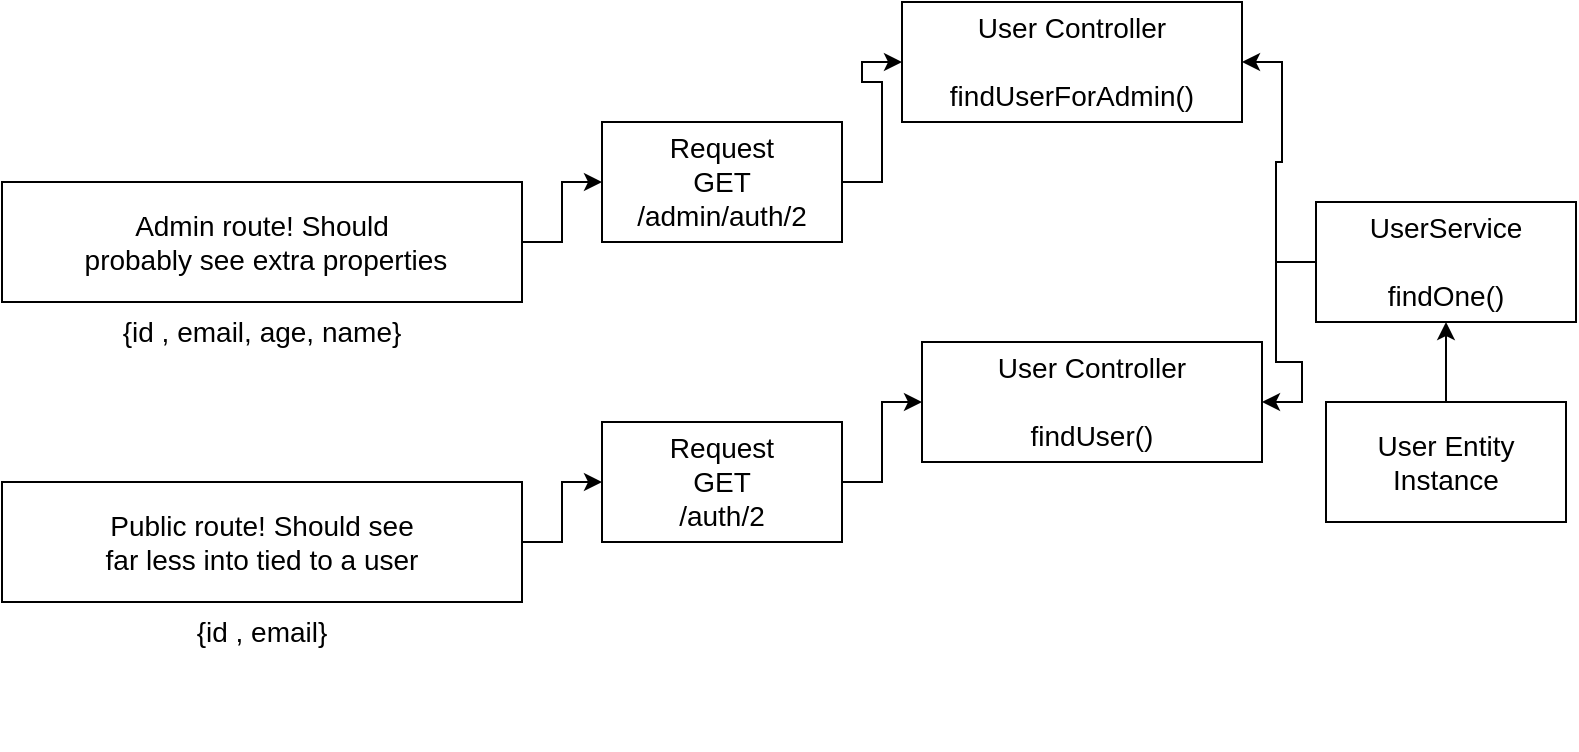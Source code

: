 <mxfile version="20.2.2" type="github">
  <diagram id="yy7V1IrCHKM3VrIjpmN8" name="페이지-1">
    <mxGraphModel dx="1038" dy="547" grid="1" gridSize="10" guides="1" tooltips="1" connect="1" arrows="1" fold="1" page="1" pageScale="1" pageWidth="827" pageHeight="1169" math="0" shadow="0">
      <root>
        <mxCell id="0" />
        <mxCell id="1" parent="0" />
        <mxCell id="KC6oDA8V-b73y0kQ5vmW-12" value="" style="edgeStyle=orthogonalEdgeStyle;rounded=0;orthogonalLoop=1;jettySize=auto;html=1;fontSize=14;" edge="1" parent="1" source="KC6oDA8V-b73y0kQ5vmW-5" target="KC6oDA8V-b73y0kQ5vmW-10">
          <mxGeometry relative="1" as="geometry" />
        </mxCell>
        <mxCell id="KC6oDA8V-b73y0kQ5vmW-5" value="&lt;span style=&quot;font-size: 14px;&quot;&gt;Admin route! Should&lt;/span&gt;&lt;br style=&quot;padding: 0px; margin: 0px; font-size: 14px;&quot;&gt;&lt;span style=&quot;font-size: 14px;&quot;&gt;&amp;nbsp;probably see extra properties&lt;/span&gt;" style="rounded=0;whiteSpace=wrap;html=1;" vertex="1" parent="1">
          <mxGeometry x="40" y="130" width="260" height="60" as="geometry" />
        </mxCell>
        <mxCell id="KC6oDA8V-b73y0kQ5vmW-7" value="{id , email, age, name}&lt;div style=&quot;padding: 0px; margin: 0px; font-size: 14px;&quot;&gt;&lt;br style=&quot;padding: 0px; margin: 0px; color: rgb(0, 0, 0); font-family: Helvetica; font-size: 14px; font-style: normal; font-variant-ligatures: normal; font-variant-caps: normal; font-weight: 400; letter-spacing: normal; orphans: 2; text-indent: 0px; text-transform: none; widows: 2; word-spacing: 0px; -webkit-text-stroke-width: 0px; background-color: rgb(248, 249, 250); text-decoration-thickness: initial; text-decoration-style: initial; text-decoration-color: initial;&quot;&gt;&#xa;&#xa;&lt;/div&gt;" style="text;whiteSpace=wrap;html=1;fontSize=14;align=center;" vertex="1" parent="1">
          <mxGeometry x="40" y="190" width="260" height="30" as="geometry" />
        </mxCell>
        <mxCell id="KC6oDA8V-b73y0kQ5vmW-13" style="edgeStyle=orthogonalEdgeStyle;rounded=0;orthogonalLoop=1;jettySize=auto;html=1;exitX=1;exitY=0.5;exitDx=0;exitDy=0;fontSize=14;" edge="1" parent="1" source="KC6oDA8V-b73y0kQ5vmW-8" target="KC6oDA8V-b73y0kQ5vmW-11">
          <mxGeometry relative="1" as="geometry" />
        </mxCell>
        <mxCell id="KC6oDA8V-b73y0kQ5vmW-8" value="&lt;span style=&quot;font-size: 14px;&quot;&gt;Public route! Should see &lt;br&gt;far less into tied to a user&lt;/span&gt;" style="rounded=0;whiteSpace=wrap;html=1;" vertex="1" parent="1">
          <mxGeometry x="40" y="280" width="260" height="60" as="geometry" />
        </mxCell>
        <mxCell id="KC6oDA8V-b73y0kQ5vmW-9" value="{id , email}&lt;div style=&quot;padding: 0px; margin: 0px; font-size: 14px;&quot;&gt;&lt;br style=&quot;padding: 0px; margin: 0px; color: rgb(0, 0, 0); font-family: Helvetica; font-size: 14px; font-style: normal; font-variant-ligatures: normal; font-variant-caps: normal; font-weight: 400; letter-spacing: normal; orphans: 2; text-indent: 0px; text-transform: none; widows: 2; word-spacing: 0px; -webkit-text-stroke-width: 0px; background-color: rgb(248, 249, 250); text-decoration-thickness: initial; text-decoration-style: initial; text-decoration-color: initial;&quot;&gt;&lt;br&gt;&lt;br&gt;&lt;/div&gt;" style="text;whiteSpace=wrap;html=1;fontSize=14;align=center;" vertex="1" parent="1">
          <mxGeometry x="40" y="340" width="260" height="30" as="geometry" />
        </mxCell>
        <mxCell id="KC6oDA8V-b73y0kQ5vmW-17" style="edgeStyle=orthogonalEdgeStyle;rounded=0;orthogonalLoop=1;jettySize=auto;html=1;exitX=1;exitY=0.5;exitDx=0;exitDy=0;entryX=0;entryY=0.5;entryDx=0;entryDy=0;fontSize=14;" edge="1" parent="1" source="KC6oDA8V-b73y0kQ5vmW-10" target="KC6oDA8V-b73y0kQ5vmW-14">
          <mxGeometry relative="1" as="geometry" />
        </mxCell>
        <mxCell id="KC6oDA8V-b73y0kQ5vmW-10" value="Request&lt;br&gt;GET&lt;br&gt;/admin/auth/2" style="rounded=0;whiteSpace=wrap;html=1;fontSize=14;" vertex="1" parent="1">
          <mxGeometry x="340" y="100" width="120" height="60" as="geometry" />
        </mxCell>
        <mxCell id="KC6oDA8V-b73y0kQ5vmW-16" style="edgeStyle=orthogonalEdgeStyle;rounded=0;orthogonalLoop=1;jettySize=auto;html=1;exitX=1;exitY=0.5;exitDx=0;exitDy=0;entryX=0;entryY=0.5;entryDx=0;entryDy=0;fontSize=14;" edge="1" parent="1" source="KC6oDA8V-b73y0kQ5vmW-11" target="KC6oDA8V-b73y0kQ5vmW-15">
          <mxGeometry relative="1" as="geometry" />
        </mxCell>
        <mxCell id="KC6oDA8V-b73y0kQ5vmW-11" value="Request&lt;br&gt;GET&lt;br&gt;/auth/2" style="rounded=0;whiteSpace=wrap;html=1;fontSize=14;" vertex="1" parent="1">
          <mxGeometry x="340" y="250" width="120" height="60" as="geometry" />
        </mxCell>
        <mxCell id="KC6oDA8V-b73y0kQ5vmW-14" value="User Controller&lt;br&gt;&lt;br&gt;findUserForAdmin()" style="rounded=0;whiteSpace=wrap;html=1;fontSize=14;" vertex="1" parent="1">
          <mxGeometry x="490" y="40" width="170" height="60" as="geometry" />
        </mxCell>
        <mxCell id="KC6oDA8V-b73y0kQ5vmW-15" value="User Controller&lt;br&gt;&lt;br&gt;findUser()" style="rounded=0;whiteSpace=wrap;html=1;fontSize=14;" vertex="1" parent="1">
          <mxGeometry x="500" y="210" width="170" height="60" as="geometry" />
        </mxCell>
        <mxCell id="KC6oDA8V-b73y0kQ5vmW-19" style="edgeStyle=orthogonalEdgeStyle;rounded=0;orthogonalLoop=1;jettySize=auto;html=1;exitX=0;exitY=0.5;exitDx=0;exitDy=0;entryX=1;entryY=0.5;entryDx=0;entryDy=0;fontSize=14;" edge="1" parent="1" source="KC6oDA8V-b73y0kQ5vmW-18" target="KC6oDA8V-b73y0kQ5vmW-14">
          <mxGeometry relative="1" as="geometry" />
        </mxCell>
        <mxCell id="KC6oDA8V-b73y0kQ5vmW-20" style="edgeStyle=orthogonalEdgeStyle;rounded=0;orthogonalLoop=1;jettySize=auto;html=1;exitX=0;exitY=0.5;exitDx=0;exitDy=0;entryX=1;entryY=0.5;entryDx=0;entryDy=0;fontSize=14;" edge="1" parent="1" source="KC6oDA8V-b73y0kQ5vmW-18" target="KC6oDA8V-b73y0kQ5vmW-15">
          <mxGeometry relative="1" as="geometry" />
        </mxCell>
        <mxCell id="KC6oDA8V-b73y0kQ5vmW-18" value="UserService&lt;br&gt;&lt;br&gt;findOne()" style="rounded=0;whiteSpace=wrap;html=1;fontSize=14;" vertex="1" parent="1">
          <mxGeometry x="697" y="140" width="130" height="60" as="geometry" />
        </mxCell>
        <mxCell id="KC6oDA8V-b73y0kQ5vmW-22" style="edgeStyle=orthogonalEdgeStyle;rounded=0;orthogonalLoop=1;jettySize=auto;html=1;exitX=0.5;exitY=0;exitDx=0;exitDy=0;entryX=0.5;entryY=1;entryDx=0;entryDy=0;fontSize=14;" edge="1" parent="1" source="KC6oDA8V-b73y0kQ5vmW-21" target="KC6oDA8V-b73y0kQ5vmW-18">
          <mxGeometry relative="1" as="geometry" />
        </mxCell>
        <mxCell id="KC6oDA8V-b73y0kQ5vmW-21" value="User Entity Instance" style="rounded=0;whiteSpace=wrap;html=1;fontSize=14;" vertex="1" parent="1">
          <mxGeometry x="702" y="240" width="120" height="60" as="geometry" />
        </mxCell>
      </root>
    </mxGraphModel>
  </diagram>
</mxfile>
